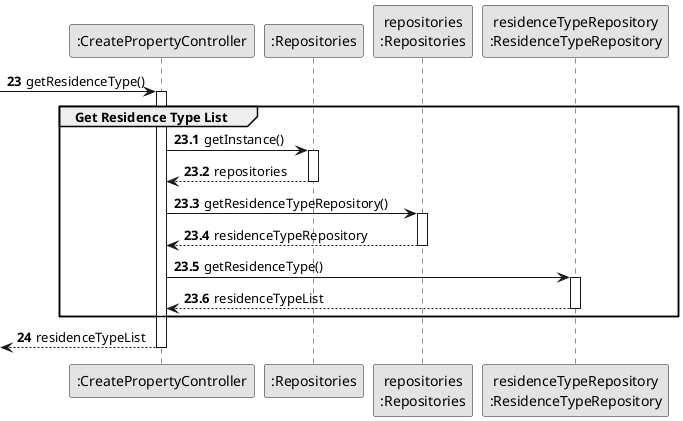 @startuml

skinparam monochrome true
skinparam packageStyle rectangle
skinparam shadowing false

participant ":CreatePropertyController" as CTRL
participant ":Repositories" as RepositorySingleton
participant "repositories\n:Repositories" as PLAT
participant "residenceTypeRepository\n:ResidenceTypeRepository" as ResidenceTypeRepository

autonumber 23

-> CTRL : getResidenceType()

     activate CTRL

     group Get Residence Type List

     autonumber 23.1

     CTRL -> RepositorySingleton : getInstance()

     activate RepositorySingleton

     RepositorySingleton --> CTRL : repositories
     deactivate RepositorySingleton

     CTRL -> PLAT : getResidenceTypeRepository()

     activate PLAT

     PLAT --> CTRL : residenceTypeRepository
     deactivate PLAT

     CTRL -> ResidenceTypeRepository : getResidenceType()

     activate ResidenceTypeRepository

     ResidenceTypeRepository --> CTRL : residenceTypeList
     deactivate ResidenceTypeRepository

     end group

     autonumber 24

     <-- CTRL : residenceTypeList
     deactivate CTRL
@enduml